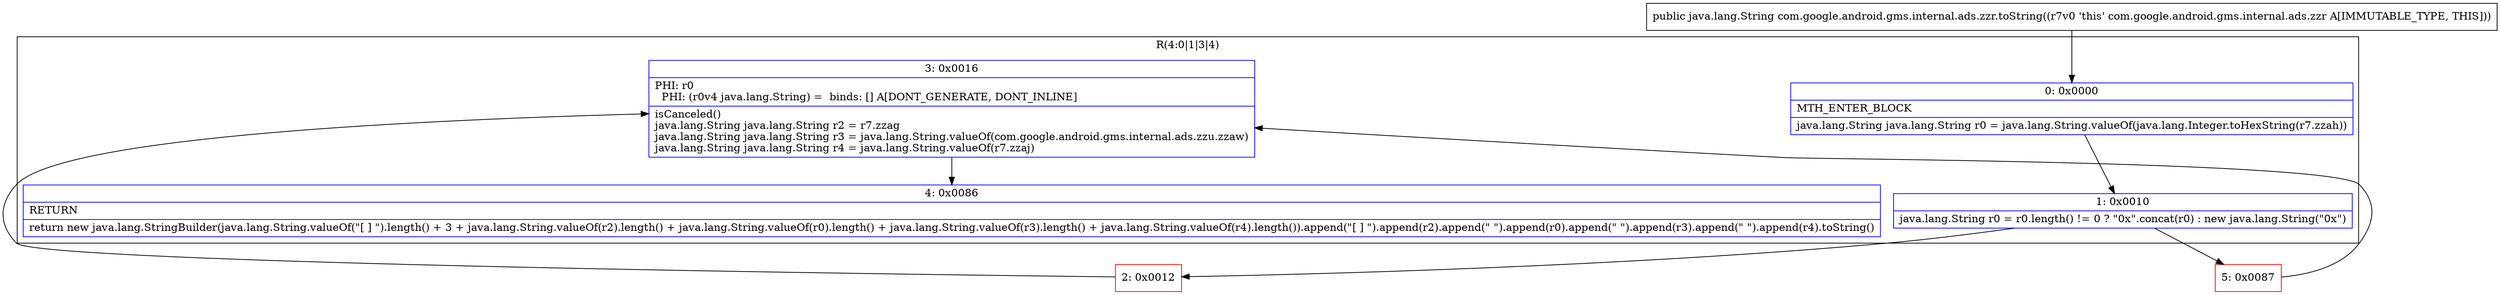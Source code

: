 digraph "CFG forcom.google.android.gms.internal.ads.zzr.toString()Ljava\/lang\/String;" {
subgraph cluster_Region_1944091132 {
label = "R(4:0|1|3|4)";
node [shape=record,color=blue];
Node_0 [shape=record,label="{0\:\ 0x0000|MTH_ENTER_BLOCK\l|java.lang.String java.lang.String r0 = java.lang.String.valueOf(java.lang.Integer.toHexString(r7.zzah))\l}"];
Node_1 [shape=record,label="{1\:\ 0x0010|java.lang.String r0 = r0.length() != 0 ? \"0x\".concat(r0) : new java.lang.String(\"0x\")\l}"];
Node_3 [shape=record,label="{3\:\ 0x0016|PHI: r0 \l  PHI: (r0v4 java.lang.String) =  binds: [] A[DONT_GENERATE, DONT_INLINE]\l|isCanceled()\ljava.lang.String java.lang.String r2 = r7.zzag\ljava.lang.String java.lang.String r3 = java.lang.String.valueOf(com.google.android.gms.internal.ads.zzu.zzaw)\ljava.lang.String java.lang.String r4 = java.lang.String.valueOf(r7.zzaj)\l}"];
Node_4 [shape=record,label="{4\:\ 0x0086|RETURN\l|return new java.lang.StringBuilder(java.lang.String.valueOf(\"[ ] \").length() + 3 + java.lang.String.valueOf(r2).length() + java.lang.String.valueOf(r0).length() + java.lang.String.valueOf(r3).length() + java.lang.String.valueOf(r4).length()).append(\"[ ] \").append(r2).append(\" \").append(r0).append(\" \").append(r3).append(\" \").append(r4).toString()\l}"];
}
Node_2 [shape=record,color=red,label="{2\:\ 0x0012}"];
Node_5 [shape=record,color=red,label="{5\:\ 0x0087}"];
MethodNode[shape=record,label="{public java.lang.String com.google.android.gms.internal.ads.zzr.toString((r7v0 'this' com.google.android.gms.internal.ads.zzr A[IMMUTABLE_TYPE, THIS])) }"];
MethodNode -> Node_0;
Node_0 -> Node_1;
Node_1 -> Node_2;
Node_1 -> Node_5;
Node_3 -> Node_4;
Node_2 -> Node_3;
Node_5 -> Node_3;
}

